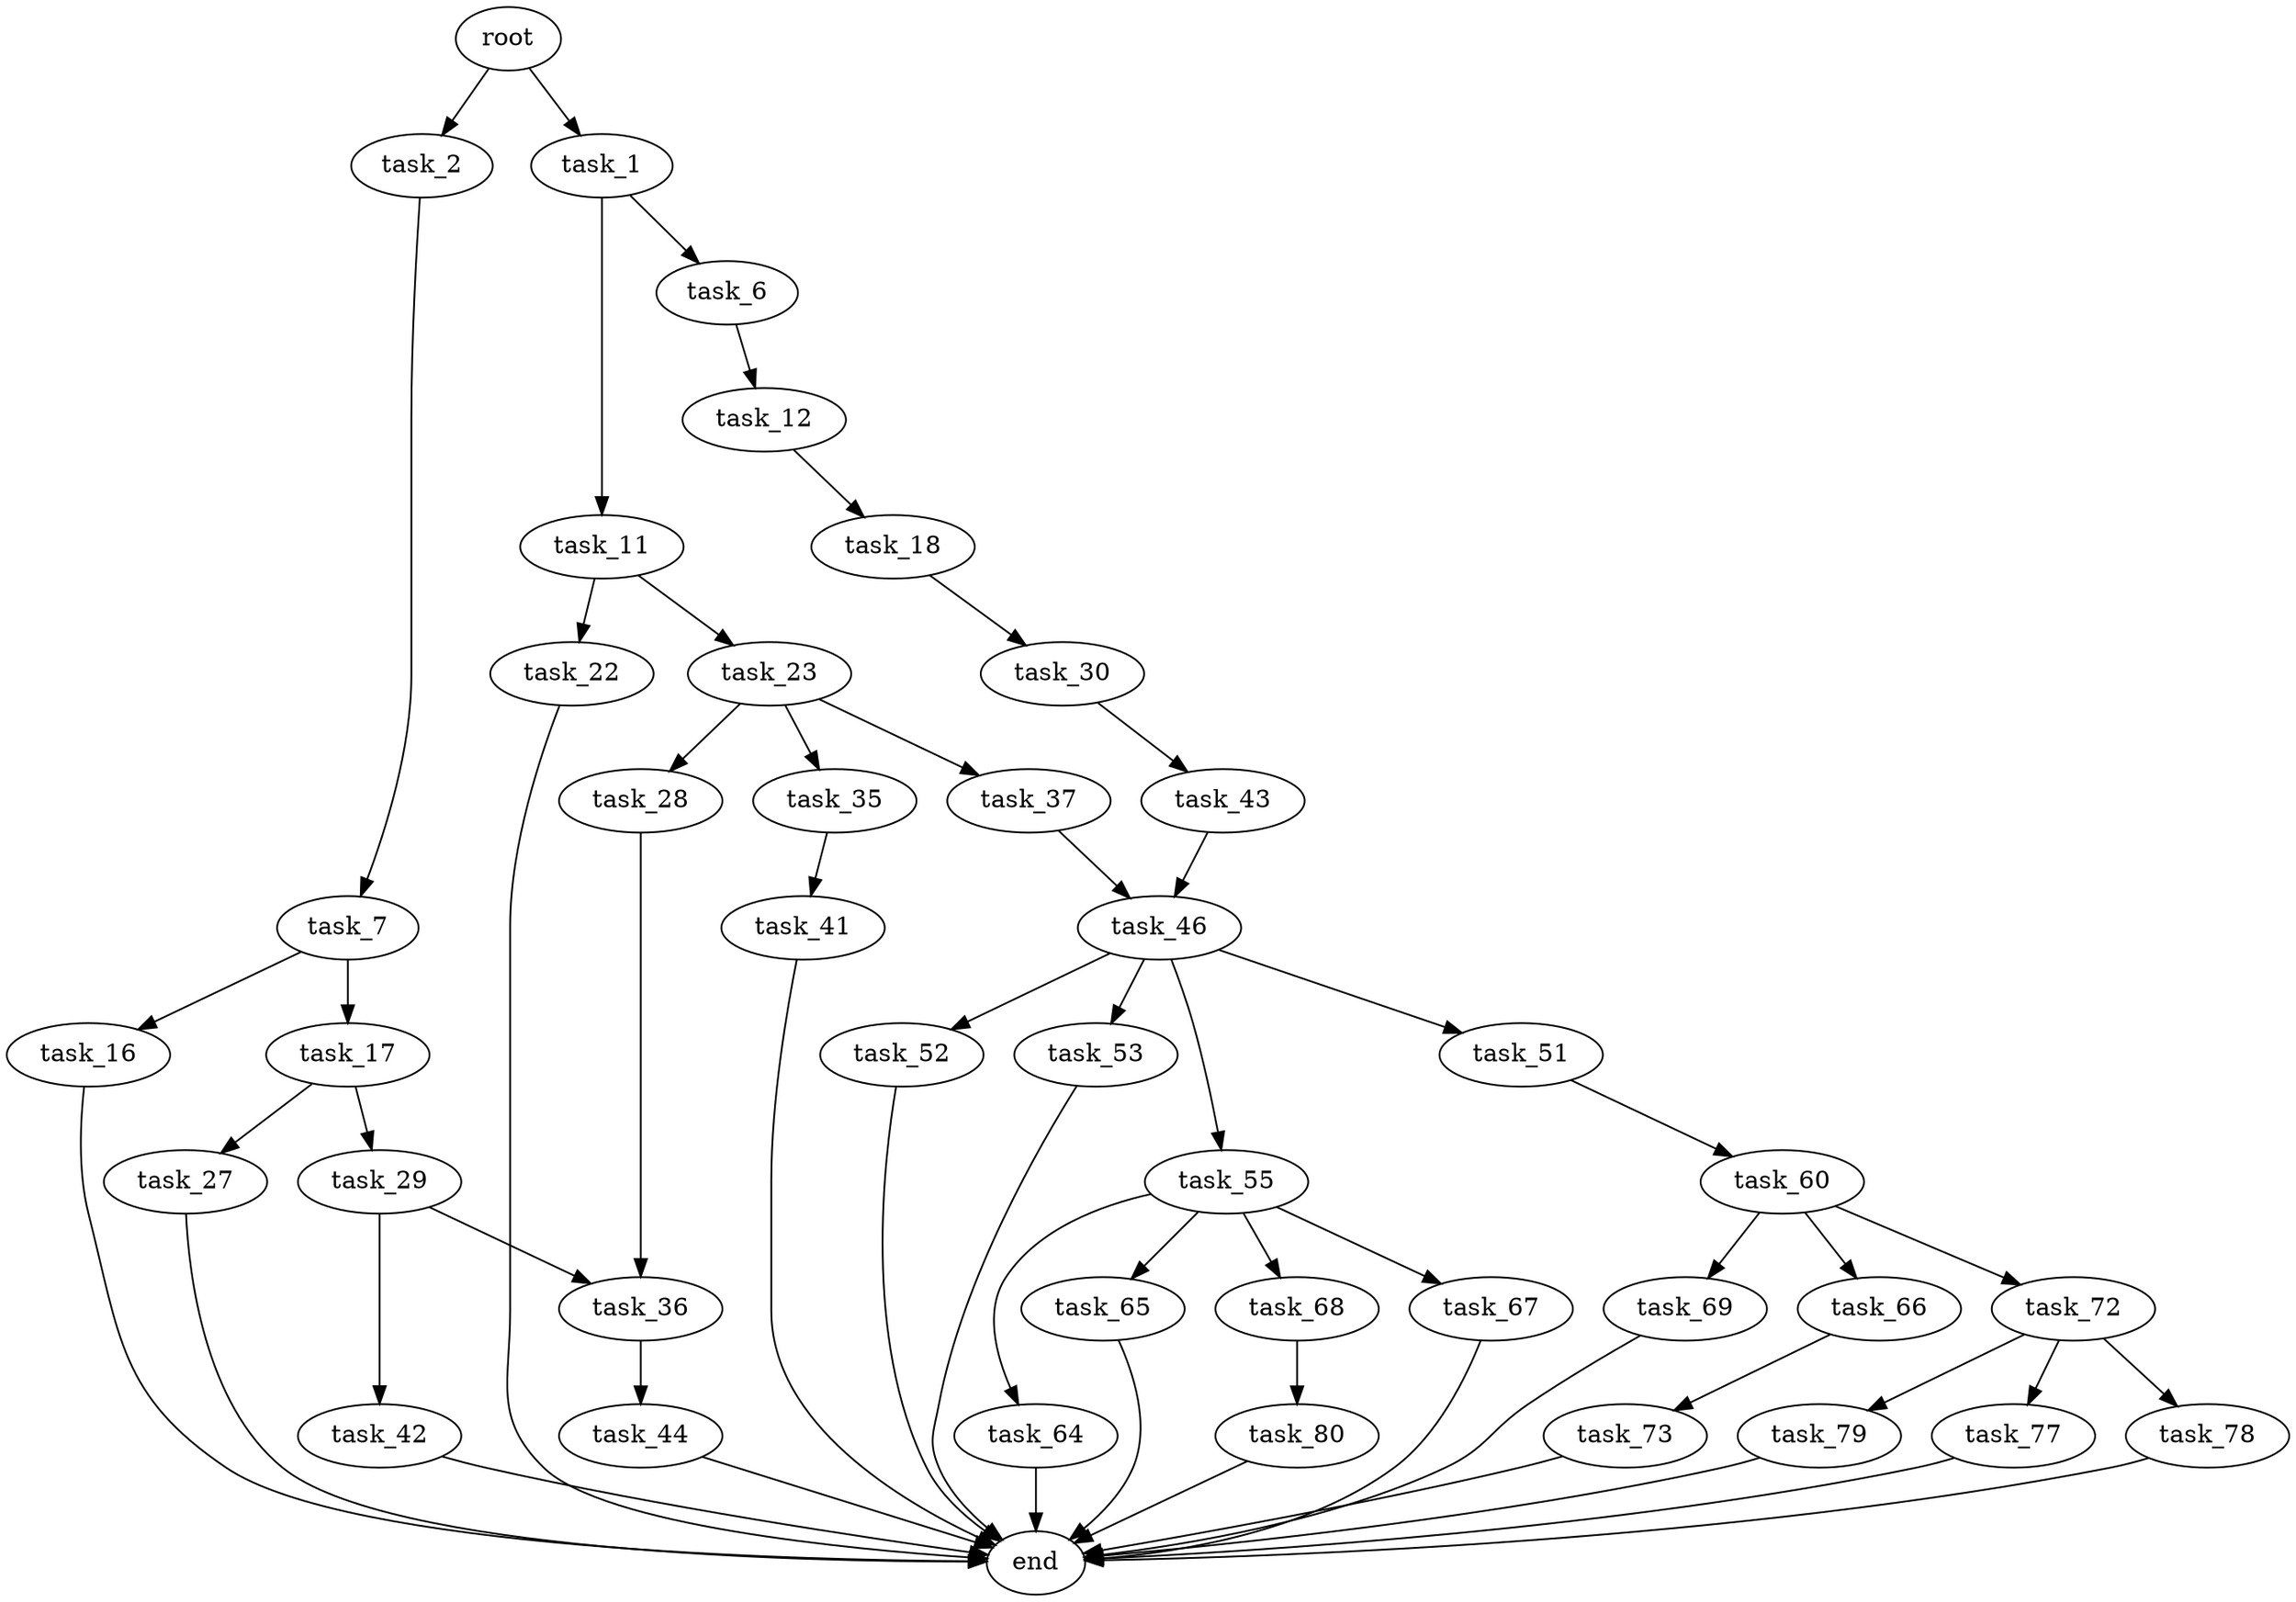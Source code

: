 digraph G {
  root [size="0.000000"];
  task_1 [size="187826098605.000000"];
  task_2 [size="134217728000.000000"];
  task_6 [size="231928233984.000000"];
  task_11 [size="7154118624.000000"];
  task_7 [size="25811230835.000000"];
  task_12 [size="636110389361.000000"];
  task_16 [size="68719476736.000000"];
  task_17 [size="253613899815.000000"];
  task_22 [size="782757789696.000000"];
  task_23 [size="5359770102.000000"];
  task_18 [size="14151452959.000000"];
  end [size="0.000000"];
  task_27 [size="13996593271.000000"];
  task_29 [size="195104405460.000000"];
  task_30 [size="31998394209.000000"];
  task_28 [size="1073741824000.000000"];
  task_35 [size="1625449282.000000"];
  task_37 [size="231928233984.000000"];
  task_36 [size="28991029248.000000"];
  task_42 [size="28991029248.000000"];
  task_43 [size="134217728000.000000"];
  task_41 [size="3134001909.000000"];
  task_44 [size="429661875441.000000"];
  task_46 [size="8589934592.000000"];
  task_51 [size="8559335888.000000"];
  task_52 [size="231928233984.000000"];
  task_53 [size="68719476736.000000"];
  task_55 [size="368293445632.000000"];
  task_60 [size="39516015506.000000"];
  task_64 [size="77050586480.000000"];
  task_65 [size="16921545050.000000"];
  task_67 [size="134217728000.000000"];
  task_68 [size="2966340914.000000"];
  task_66 [size="184185126324.000000"];
  task_69 [size="68719476736.000000"];
  task_72 [size="7229714938.000000"];
  task_73 [size="134217728000.000000"];
  task_80 [size="782757789696.000000"];
  task_77 [size="92126327883.000000"];
  task_78 [size="549755813888.000000"];
  task_79 [size="7581449232.000000"];

  root -> task_1 [size="1.000000"];
  root -> task_2 [size="1.000000"];
  task_1 -> task_6 [size="411041792.000000"];
  task_1 -> task_11 [size="411041792.000000"];
  task_2 -> task_7 [size="209715200.000000"];
  task_6 -> task_12 [size="301989888.000000"];
  task_11 -> task_22 [size="209715200.000000"];
  task_11 -> task_23 [size="209715200.000000"];
  task_7 -> task_16 [size="411041792.000000"];
  task_7 -> task_17 [size="411041792.000000"];
  task_12 -> task_18 [size="838860800.000000"];
  task_16 -> end [size="1.000000"];
  task_17 -> task_27 [size="209715200.000000"];
  task_17 -> task_29 [size="209715200.000000"];
  task_22 -> end [size="1.000000"];
  task_23 -> task_28 [size="301989888.000000"];
  task_23 -> task_35 [size="301989888.000000"];
  task_23 -> task_37 [size="301989888.000000"];
  task_18 -> task_30 [size="75497472.000000"];
  task_27 -> end [size="1.000000"];
  task_29 -> task_36 [size="301989888.000000"];
  task_29 -> task_42 [size="301989888.000000"];
  task_30 -> task_43 [size="838860800.000000"];
  task_28 -> task_36 [size="838860800.000000"];
  task_35 -> task_41 [size="75497472.000000"];
  task_37 -> task_46 [size="301989888.000000"];
  task_36 -> task_44 [size="75497472.000000"];
  task_42 -> end [size="1.000000"];
  task_43 -> task_46 [size="209715200.000000"];
  task_41 -> end [size="1.000000"];
  task_44 -> end [size="1.000000"];
  task_46 -> task_51 [size="33554432.000000"];
  task_46 -> task_52 [size="33554432.000000"];
  task_46 -> task_53 [size="33554432.000000"];
  task_46 -> task_55 [size="33554432.000000"];
  task_51 -> task_60 [size="209715200.000000"];
  task_52 -> end [size="1.000000"];
  task_53 -> end [size="1.000000"];
  task_55 -> task_64 [size="411041792.000000"];
  task_55 -> task_65 [size="411041792.000000"];
  task_55 -> task_67 [size="411041792.000000"];
  task_55 -> task_68 [size="411041792.000000"];
  task_60 -> task_66 [size="679477248.000000"];
  task_60 -> task_69 [size="679477248.000000"];
  task_60 -> task_72 [size="679477248.000000"];
  task_64 -> end [size="1.000000"];
  task_65 -> end [size="1.000000"];
  task_67 -> end [size="1.000000"];
  task_68 -> task_80 [size="134217728.000000"];
  task_66 -> task_73 [size="134217728.000000"];
  task_69 -> end [size="1.000000"];
  task_72 -> task_77 [size="838860800.000000"];
  task_72 -> task_78 [size="838860800.000000"];
  task_72 -> task_79 [size="838860800.000000"];
  task_73 -> end [size="1.000000"];
  task_80 -> end [size="1.000000"];
  task_77 -> end [size="1.000000"];
  task_78 -> end [size="1.000000"];
  task_79 -> end [size="1.000000"];
}
